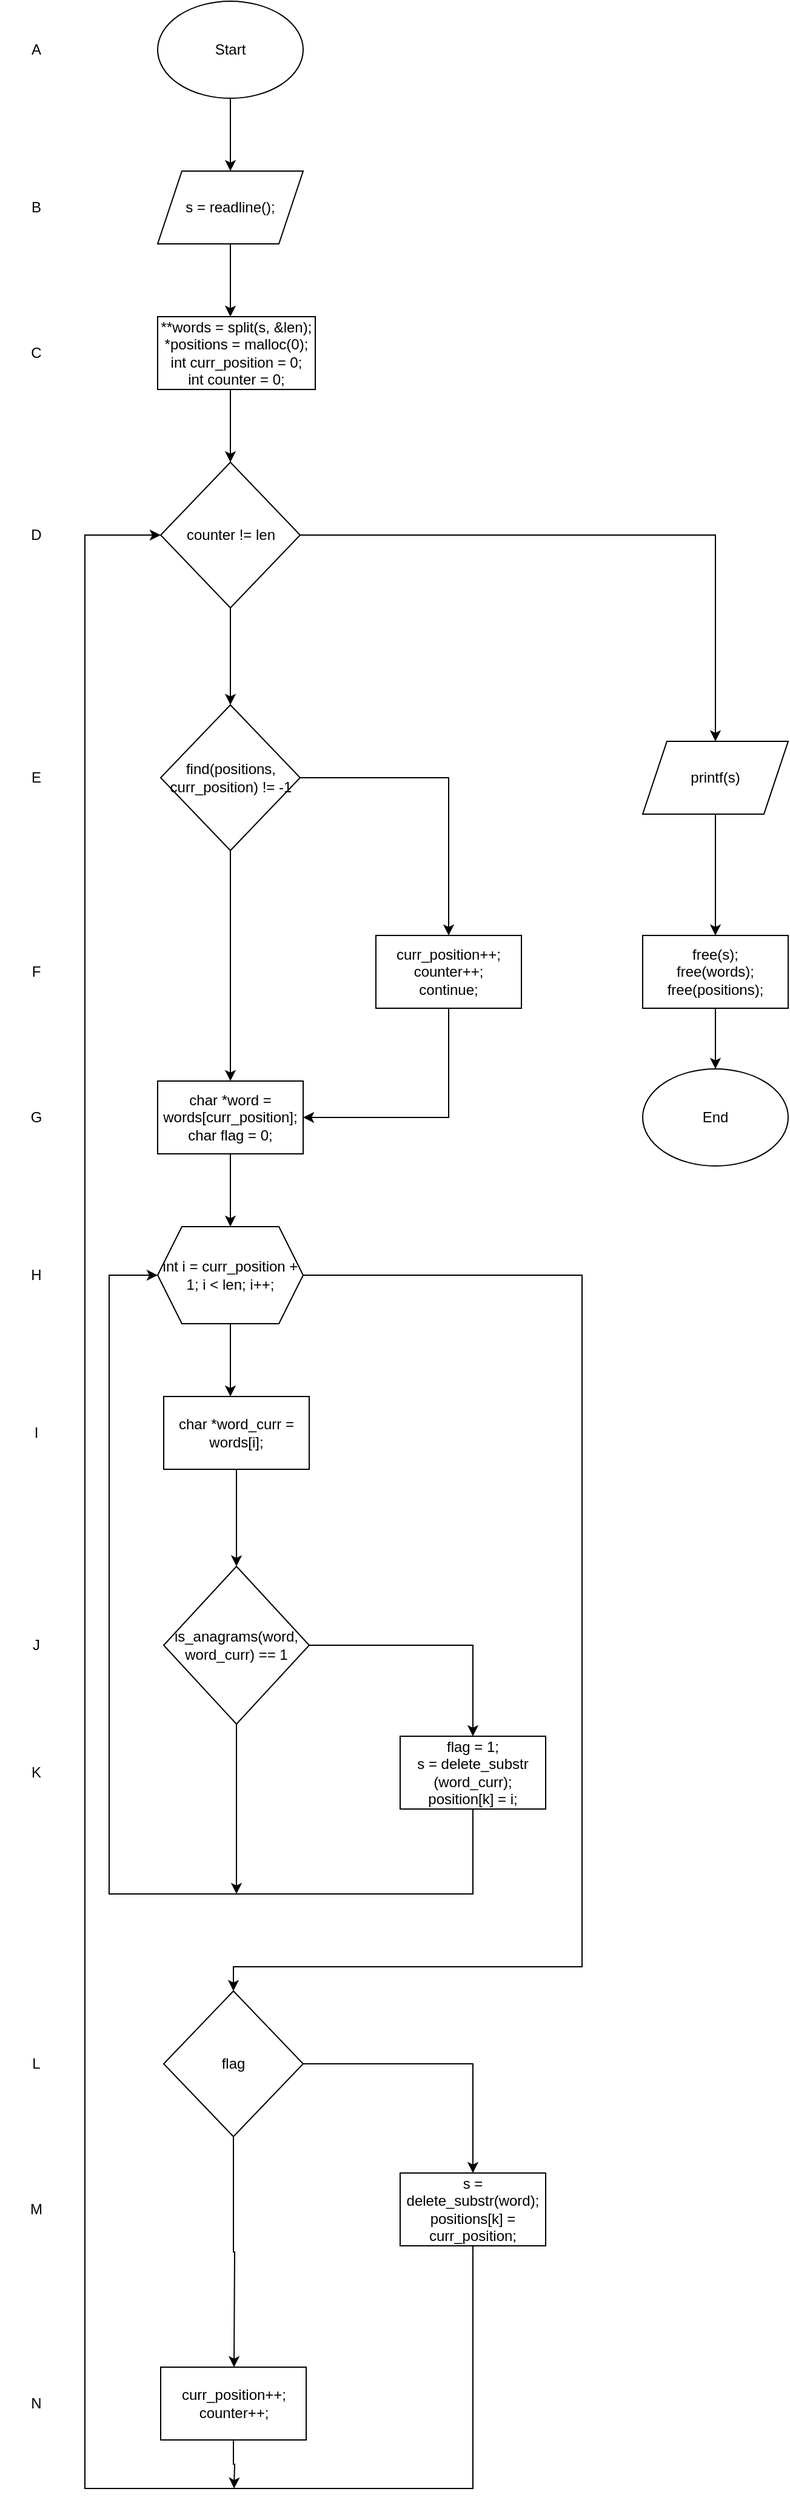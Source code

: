 <mxfile version="20.6.2" type="github">
  <diagram id="8wYgv9-v7Nqe_bmdsXYR" name="Страница 1">
    <mxGraphModel dx="2105" dy="571" grid="1" gridSize="10" guides="1" tooltips="1" connect="1" arrows="1" fold="1" page="1" pageScale="1" pageWidth="827" pageHeight="1169" math="0" shadow="0">
      <root>
        <mxCell id="0" />
        <mxCell id="1" parent="0" />
        <mxCell id="HPKZztkQSvlfVHkEudxe-3" value="" style="edgeStyle=orthogonalEdgeStyle;rounded=0;orthogonalLoop=1;jettySize=auto;html=1;" edge="1" parent="1" source="HPKZztkQSvlfVHkEudxe-1">
          <mxGeometry relative="1" as="geometry">
            <mxPoint x="130" y="200" as="targetPoint" />
          </mxGeometry>
        </mxCell>
        <mxCell id="HPKZztkQSvlfVHkEudxe-1" value="Start" style="ellipse;whiteSpace=wrap;html=1;" vertex="1" parent="1">
          <mxGeometry x="70" y="60" width="120" height="80" as="geometry" />
        </mxCell>
        <mxCell id="HPKZztkQSvlfVHkEudxe-14" value="" style="edgeStyle=orthogonalEdgeStyle;rounded=0;orthogonalLoop=1;jettySize=auto;html=1;" edge="1" parent="1" source="HPKZztkQSvlfVHkEudxe-4" target="HPKZztkQSvlfVHkEudxe-5">
          <mxGeometry relative="1" as="geometry">
            <Array as="points">
              <mxPoint x="130" y="310" />
              <mxPoint x="130" y="310" />
            </Array>
          </mxGeometry>
        </mxCell>
        <mxCell id="HPKZztkQSvlfVHkEudxe-4" value="s = readline();" style="shape=parallelogram;perimeter=parallelogramPerimeter;whiteSpace=wrap;html=1;fixedSize=1;" vertex="1" parent="1">
          <mxGeometry x="70" y="200" width="120" height="60" as="geometry" />
        </mxCell>
        <mxCell id="HPKZztkQSvlfVHkEudxe-15" value="" style="edgeStyle=orthogonalEdgeStyle;rounded=0;orthogonalLoop=1;jettySize=auto;html=1;" edge="1" parent="1" source="HPKZztkQSvlfVHkEudxe-5" target="HPKZztkQSvlfVHkEudxe-6">
          <mxGeometry relative="1" as="geometry">
            <Array as="points">
              <mxPoint x="130" y="400" />
              <mxPoint x="130" y="400" />
            </Array>
          </mxGeometry>
        </mxCell>
        <mxCell id="HPKZztkQSvlfVHkEudxe-5" value="**words = split(s, &amp;amp;len);&lt;br&gt;*positions = malloc(0);&lt;br&gt;int curr_position = 0;&lt;br&gt;int counter = 0;" style="rounded=0;whiteSpace=wrap;html=1;" vertex="1" parent="1">
          <mxGeometry x="70" y="320" width="130" height="60" as="geometry" />
        </mxCell>
        <mxCell id="HPKZztkQSvlfVHkEudxe-16" value="" style="edgeStyle=orthogonalEdgeStyle;rounded=0;orthogonalLoop=1;jettySize=auto;html=1;" edge="1" parent="1" source="HPKZztkQSvlfVHkEudxe-6" target="HPKZztkQSvlfVHkEudxe-7">
          <mxGeometry relative="1" as="geometry" />
        </mxCell>
        <mxCell id="HPKZztkQSvlfVHkEudxe-42" style="edgeStyle=orthogonalEdgeStyle;rounded=0;orthogonalLoop=1;jettySize=auto;html=1;exitX=1;exitY=0.5;exitDx=0;exitDy=0;entryX=0.5;entryY=0;entryDx=0;entryDy=0;" edge="1" parent="1" source="HPKZztkQSvlfVHkEudxe-6" target="HPKZztkQSvlfVHkEudxe-39">
          <mxGeometry relative="1" as="geometry" />
        </mxCell>
        <mxCell id="HPKZztkQSvlfVHkEudxe-6" value="counter != len" style="rhombus;whiteSpace=wrap;html=1;" vertex="1" parent="1">
          <mxGeometry x="72.5" y="440" width="115" height="120" as="geometry" />
        </mxCell>
        <mxCell id="HPKZztkQSvlfVHkEudxe-17" style="edgeStyle=orthogonalEdgeStyle;rounded=0;orthogonalLoop=1;jettySize=auto;html=1;exitX=1;exitY=0.5;exitDx=0;exitDy=0;entryX=0.5;entryY=0;entryDx=0;entryDy=0;" edge="1" parent="1" source="HPKZztkQSvlfVHkEudxe-7" target="HPKZztkQSvlfVHkEudxe-8">
          <mxGeometry relative="1" as="geometry" />
        </mxCell>
        <mxCell id="HPKZztkQSvlfVHkEudxe-18" style="edgeStyle=orthogonalEdgeStyle;rounded=0;orthogonalLoop=1;jettySize=auto;html=1;exitX=0.5;exitY=1;exitDx=0;exitDy=0;entryX=0.5;entryY=0;entryDx=0;entryDy=0;" edge="1" parent="1" source="HPKZztkQSvlfVHkEudxe-7" target="HPKZztkQSvlfVHkEudxe-9">
          <mxGeometry relative="1" as="geometry" />
        </mxCell>
        <mxCell id="HPKZztkQSvlfVHkEudxe-7" value="find(positions, curr_position) != -1" style="rhombus;whiteSpace=wrap;html=1;" vertex="1" parent="1">
          <mxGeometry x="72.5" y="640" width="115" height="120" as="geometry" />
        </mxCell>
        <mxCell id="HPKZztkQSvlfVHkEudxe-19" style="edgeStyle=orthogonalEdgeStyle;rounded=0;orthogonalLoop=1;jettySize=auto;html=1;exitX=0.5;exitY=1;exitDx=0;exitDy=0;entryX=1;entryY=0.5;entryDx=0;entryDy=0;" edge="1" parent="1" source="HPKZztkQSvlfVHkEudxe-8" target="HPKZztkQSvlfVHkEudxe-9">
          <mxGeometry relative="1" as="geometry" />
        </mxCell>
        <mxCell id="HPKZztkQSvlfVHkEudxe-8" value="curr_position++;&lt;br&gt;counter++;&lt;br&gt;continue;" style="rounded=0;whiteSpace=wrap;html=1;" vertex="1" parent="1">
          <mxGeometry x="250" y="830" width="120" height="60" as="geometry" />
        </mxCell>
        <mxCell id="HPKZztkQSvlfVHkEudxe-20" value="" style="edgeStyle=orthogonalEdgeStyle;rounded=0;orthogonalLoop=1;jettySize=auto;html=1;" edge="1" parent="1" source="HPKZztkQSvlfVHkEudxe-9" target="HPKZztkQSvlfVHkEudxe-10">
          <mxGeometry relative="1" as="geometry" />
        </mxCell>
        <mxCell id="HPKZztkQSvlfVHkEudxe-9" value="char *word = words[curr_position];&lt;br&gt;char flag = 0;" style="rounded=0;whiteSpace=wrap;html=1;" vertex="1" parent="1">
          <mxGeometry x="70" y="950" width="120" height="60" as="geometry" />
        </mxCell>
        <mxCell id="HPKZztkQSvlfVHkEudxe-21" value="" style="edgeStyle=orthogonalEdgeStyle;rounded=0;orthogonalLoop=1;jettySize=auto;html=1;" edge="1" parent="1" source="HPKZztkQSvlfVHkEudxe-10" target="HPKZztkQSvlfVHkEudxe-11">
          <mxGeometry relative="1" as="geometry">
            <Array as="points">
              <mxPoint x="130" y="1190" />
              <mxPoint x="130" y="1190" />
            </Array>
          </mxGeometry>
        </mxCell>
        <mxCell id="HPKZztkQSvlfVHkEudxe-35" style="edgeStyle=orthogonalEdgeStyle;rounded=0;orthogonalLoop=1;jettySize=auto;html=1;exitX=1;exitY=0.5;exitDx=0;exitDy=0;entryX=0.5;entryY=0;entryDx=0;entryDy=0;" edge="1" parent="1" source="HPKZztkQSvlfVHkEudxe-10" target="HPKZztkQSvlfVHkEudxe-28">
          <mxGeometry relative="1" as="geometry">
            <Array as="points">
              <mxPoint x="420" y="1110" />
              <mxPoint x="420" y="1680" />
              <mxPoint x="133" y="1680" />
            </Array>
          </mxGeometry>
        </mxCell>
        <mxCell id="HPKZztkQSvlfVHkEudxe-10" value="int i = curr_position + 1; i &amp;lt; len; i++;" style="shape=hexagon;perimeter=hexagonPerimeter2;whiteSpace=wrap;html=1;fixedSize=1;" vertex="1" parent="1">
          <mxGeometry x="70" y="1070" width="120" height="80" as="geometry" />
        </mxCell>
        <mxCell id="HPKZztkQSvlfVHkEudxe-22" value="" style="edgeStyle=orthogonalEdgeStyle;rounded=0;orthogonalLoop=1;jettySize=auto;html=1;" edge="1" parent="1" source="HPKZztkQSvlfVHkEudxe-11" target="HPKZztkQSvlfVHkEudxe-12">
          <mxGeometry relative="1" as="geometry" />
        </mxCell>
        <mxCell id="HPKZztkQSvlfVHkEudxe-11" value="char *word_curr = words[i];" style="rounded=0;whiteSpace=wrap;html=1;" vertex="1" parent="1">
          <mxGeometry x="75" y="1210" width="120" height="60" as="geometry" />
        </mxCell>
        <mxCell id="HPKZztkQSvlfVHkEudxe-25" style="edgeStyle=orthogonalEdgeStyle;rounded=0;orthogonalLoop=1;jettySize=auto;html=1;exitX=0.5;exitY=1;exitDx=0;exitDy=0;" edge="1" parent="1" source="HPKZztkQSvlfVHkEudxe-12">
          <mxGeometry relative="1" as="geometry">
            <mxPoint x="135" y="1620" as="targetPoint" />
          </mxGeometry>
        </mxCell>
        <mxCell id="HPKZztkQSvlfVHkEudxe-26" style="edgeStyle=orthogonalEdgeStyle;rounded=0;orthogonalLoop=1;jettySize=auto;html=1;exitX=1;exitY=0.5;exitDx=0;exitDy=0;entryX=0.5;entryY=0;entryDx=0;entryDy=0;" edge="1" parent="1" source="HPKZztkQSvlfVHkEudxe-12" target="HPKZztkQSvlfVHkEudxe-13">
          <mxGeometry relative="1" as="geometry" />
        </mxCell>
        <mxCell id="HPKZztkQSvlfVHkEudxe-12" value="is_anagrams(word, word_curr) == 1" style="rhombus;whiteSpace=wrap;html=1;" vertex="1" parent="1">
          <mxGeometry x="75" y="1350" width="120" height="130" as="geometry" />
        </mxCell>
        <mxCell id="HPKZztkQSvlfVHkEudxe-24" style="edgeStyle=orthogonalEdgeStyle;rounded=0;orthogonalLoop=1;jettySize=auto;html=1;exitX=0.5;exitY=1;exitDx=0;exitDy=0;entryX=0;entryY=0.5;entryDx=0;entryDy=0;" edge="1" parent="1" source="HPKZztkQSvlfVHkEudxe-13" target="HPKZztkQSvlfVHkEudxe-10">
          <mxGeometry relative="1" as="geometry">
            <Array as="points">
              <mxPoint x="330" y="1620" />
              <mxPoint x="30" y="1620" />
              <mxPoint x="30" y="1110" />
            </Array>
          </mxGeometry>
        </mxCell>
        <mxCell id="HPKZztkQSvlfVHkEudxe-13" value="flag = 1;&lt;br&gt;s = delete_substr (word_curr);&lt;br&gt;position[k] = i;" style="rounded=0;whiteSpace=wrap;html=1;" vertex="1" parent="1">
          <mxGeometry x="270" y="1490" width="120" height="60" as="geometry" />
        </mxCell>
        <mxCell id="HPKZztkQSvlfVHkEudxe-31" style="edgeStyle=orthogonalEdgeStyle;rounded=0;orthogonalLoop=1;jettySize=auto;html=1;exitX=1;exitY=0.5;exitDx=0;exitDy=0;entryX=0.5;entryY=0;entryDx=0;entryDy=0;" edge="1" parent="1" source="HPKZztkQSvlfVHkEudxe-28" target="HPKZztkQSvlfVHkEudxe-29">
          <mxGeometry relative="1" as="geometry" />
        </mxCell>
        <mxCell id="HPKZztkQSvlfVHkEudxe-34" style="edgeStyle=orthogonalEdgeStyle;rounded=0;orthogonalLoop=1;jettySize=auto;html=1;exitX=0.5;exitY=1;exitDx=0;exitDy=0;" edge="1" parent="1" source="HPKZztkQSvlfVHkEudxe-28">
          <mxGeometry relative="1" as="geometry">
            <mxPoint x="133" y="2010" as="targetPoint" />
          </mxGeometry>
        </mxCell>
        <mxCell id="HPKZztkQSvlfVHkEudxe-28" value="flag" style="rhombus;whiteSpace=wrap;html=1;" vertex="1" parent="1">
          <mxGeometry x="75" y="1700" width="115" height="120" as="geometry" />
        </mxCell>
        <mxCell id="HPKZztkQSvlfVHkEudxe-36" style="edgeStyle=orthogonalEdgeStyle;rounded=0;orthogonalLoop=1;jettySize=auto;html=1;exitX=0.5;exitY=1;exitDx=0;exitDy=0;entryX=0;entryY=0.5;entryDx=0;entryDy=0;" edge="1" parent="1" source="HPKZztkQSvlfVHkEudxe-29" target="HPKZztkQSvlfVHkEudxe-6">
          <mxGeometry relative="1" as="geometry">
            <Array as="points">
              <mxPoint x="330" y="2110" />
              <mxPoint x="10" y="2110" />
              <mxPoint x="10" y="500" />
            </Array>
          </mxGeometry>
        </mxCell>
        <mxCell id="HPKZztkQSvlfVHkEudxe-29" value="s = delete_substr(word);&lt;br&gt;positions[k] = curr_position;" style="rounded=0;whiteSpace=wrap;html=1;" vertex="1" parent="1">
          <mxGeometry x="270" y="1850" width="120" height="60" as="geometry" />
        </mxCell>
        <mxCell id="HPKZztkQSvlfVHkEudxe-37" style="edgeStyle=orthogonalEdgeStyle;rounded=0;orthogonalLoop=1;jettySize=auto;html=1;exitX=0.5;exitY=1;exitDx=0;exitDy=0;" edge="1" parent="1" source="HPKZztkQSvlfVHkEudxe-30">
          <mxGeometry relative="1" as="geometry">
            <mxPoint x="133" y="2110" as="targetPoint" />
          </mxGeometry>
        </mxCell>
        <mxCell id="HPKZztkQSvlfVHkEudxe-30" value="curr_position++;&lt;br&gt;counter++;" style="rounded=0;whiteSpace=wrap;html=1;" vertex="1" parent="1">
          <mxGeometry x="72.5" y="2010" width="120" height="60" as="geometry" />
        </mxCell>
        <mxCell id="HPKZztkQSvlfVHkEudxe-41" style="edgeStyle=orthogonalEdgeStyle;rounded=0;orthogonalLoop=1;jettySize=auto;html=1;exitX=0.5;exitY=1;exitDx=0;exitDy=0;" edge="1" parent="1" source="HPKZztkQSvlfVHkEudxe-39" target="HPKZztkQSvlfVHkEudxe-40">
          <mxGeometry relative="1" as="geometry" />
        </mxCell>
        <mxCell id="HPKZztkQSvlfVHkEudxe-39" value="printf(s)" style="shape=parallelogram;perimeter=parallelogramPerimeter;whiteSpace=wrap;html=1;fixedSize=1;" vertex="1" parent="1">
          <mxGeometry x="470" y="670" width="120" height="60" as="geometry" />
        </mxCell>
        <mxCell id="HPKZztkQSvlfVHkEudxe-44" value="" style="edgeStyle=orthogonalEdgeStyle;rounded=0;orthogonalLoop=1;jettySize=auto;html=1;" edge="1" parent="1" source="HPKZztkQSvlfVHkEudxe-40" target="HPKZztkQSvlfVHkEudxe-43">
          <mxGeometry relative="1" as="geometry" />
        </mxCell>
        <mxCell id="HPKZztkQSvlfVHkEudxe-40" value="free(s);&lt;br&gt;free(words);&lt;br&gt;free(positions);" style="rounded=0;whiteSpace=wrap;html=1;" vertex="1" parent="1">
          <mxGeometry x="470" y="830" width="120" height="60" as="geometry" />
        </mxCell>
        <mxCell id="HPKZztkQSvlfVHkEudxe-43" value="End" style="ellipse;whiteSpace=wrap;html=1;" vertex="1" parent="1">
          <mxGeometry x="470" y="940" width="120" height="80" as="geometry" />
        </mxCell>
        <mxCell id="HPKZztkQSvlfVHkEudxe-45" value="A" style="text;html=1;strokeColor=none;fillColor=none;align=center;verticalAlign=middle;whiteSpace=wrap;rounded=0;" vertex="1" parent="1">
          <mxGeometry x="-60" y="85" width="60" height="30" as="geometry" />
        </mxCell>
        <mxCell id="HPKZztkQSvlfVHkEudxe-46" value="B" style="text;html=1;strokeColor=none;fillColor=none;align=center;verticalAlign=middle;whiteSpace=wrap;rounded=0;" vertex="1" parent="1">
          <mxGeometry x="-60" y="215" width="60" height="30" as="geometry" />
        </mxCell>
        <mxCell id="HPKZztkQSvlfVHkEudxe-48" value="D" style="text;html=1;strokeColor=none;fillColor=none;align=center;verticalAlign=middle;whiteSpace=wrap;rounded=0;" vertex="1" parent="1">
          <mxGeometry x="-60" y="485" width="60" height="30" as="geometry" />
        </mxCell>
        <mxCell id="HPKZztkQSvlfVHkEudxe-49" value="C" style="text;html=1;strokeColor=none;fillColor=none;align=center;verticalAlign=middle;whiteSpace=wrap;rounded=0;" vertex="1" parent="1">
          <mxGeometry x="-60" y="335" width="60" height="30" as="geometry" />
        </mxCell>
        <mxCell id="HPKZztkQSvlfVHkEudxe-50" value="E" style="text;html=1;strokeColor=none;fillColor=none;align=center;verticalAlign=middle;whiteSpace=wrap;rounded=0;" vertex="1" parent="1">
          <mxGeometry x="-60" y="685" width="60" height="30" as="geometry" />
        </mxCell>
        <mxCell id="HPKZztkQSvlfVHkEudxe-51" value="F" style="text;html=1;strokeColor=none;fillColor=none;align=center;verticalAlign=middle;whiteSpace=wrap;rounded=0;" vertex="1" parent="1">
          <mxGeometry x="-60" y="845" width="60" height="30" as="geometry" />
        </mxCell>
        <mxCell id="HPKZztkQSvlfVHkEudxe-52" value="G" style="text;html=1;strokeColor=none;fillColor=none;align=center;verticalAlign=middle;whiteSpace=wrap;rounded=0;" vertex="1" parent="1">
          <mxGeometry x="-60" y="965" width="60" height="30" as="geometry" />
        </mxCell>
        <mxCell id="HPKZztkQSvlfVHkEudxe-53" value="H" style="text;html=1;strokeColor=none;fillColor=none;align=center;verticalAlign=middle;whiteSpace=wrap;rounded=0;" vertex="1" parent="1">
          <mxGeometry x="-60" y="1095" width="60" height="30" as="geometry" />
        </mxCell>
        <mxCell id="HPKZztkQSvlfVHkEudxe-54" value="I" style="text;html=1;strokeColor=none;fillColor=none;align=center;verticalAlign=middle;whiteSpace=wrap;rounded=0;" vertex="1" parent="1">
          <mxGeometry x="-60" y="1225" width="60" height="30" as="geometry" />
        </mxCell>
        <mxCell id="HPKZztkQSvlfVHkEudxe-57" value="J" style="text;html=1;strokeColor=none;fillColor=none;align=center;verticalAlign=middle;whiteSpace=wrap;rounded=0;" vertex="1" parent="1">
          <mxGeometry x="-60" y="1400" width="60" height="30" as="geometry" />
        </mxCell>
        <mxCell id="HPKZztkQSvlfVHkEudxe-58" value="K" style="text;html=1;strokeColor=none;fillColor=none;align=center;verticalAlign=middle;whiteSpace=wrap;rounded=0;" vertex="1" parent="1">
          <mxGeometry x="-60" y="1505" width="60" height="30" as="geometry" />
        </mxCell>
        <mxCell id="HPKZztkQSvlfVHkEudxe-59" value="L" style="text;html=1;strokeColor=none;fillColor=none;align=center;verticalAlign=middle;whiteSpace=wrap;rounded=0;" vertex="1" parent="1">
          <mxGeometry x="-60" y="1745" width="60" height="30" as="geometry" />
        </mxCell>
        <mxCell id="HPKZztkQSvlfVHkEudxe-60" value="M" style="text;html=1;strokeColor=none;fillColor=none;align=center;verticalAlign=middle;whiteSpace=wrap;rounded=0;" vertex="1" parent="1">
          <mxGeometry x="-60" y="1865" width="60" height="30" as="geometry" />
        </mxCell>
        <mxCell id="HPKZztkQSvlfVHkEudxe-61" value="N" style="text;html=1;strokeColor=none;fillColor=none;align=center;verticalAlign=middle;whiteSpace=wrap;rounded=0;" vertex="1" parent="1">
          <mxGeometry x="-60" y="2025" width="60" height="30" as="geometry" />
        </mxCell>
      </root>
    </mxGraphModel>
  </diagram>
</mxfile>
